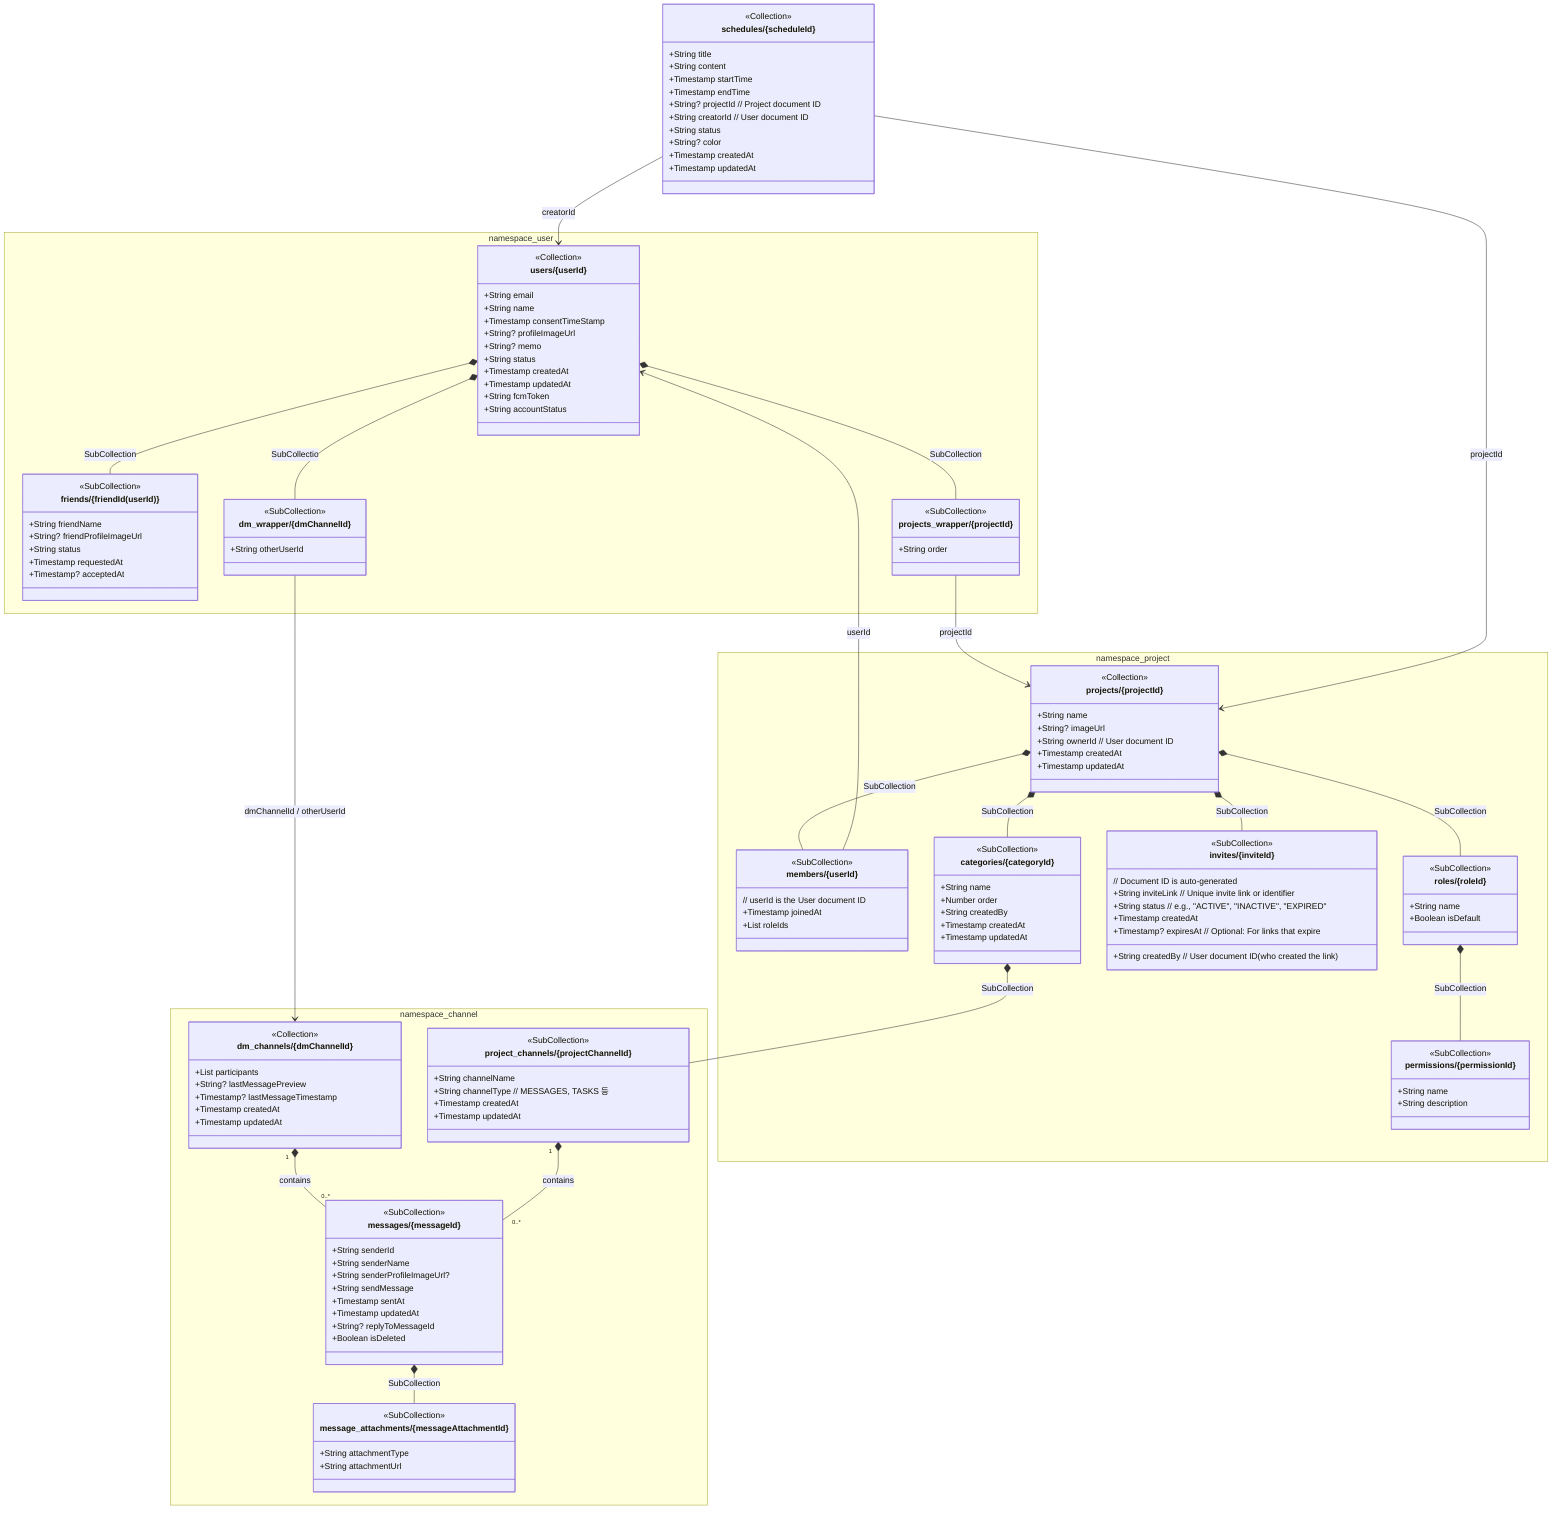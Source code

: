 classDiagram
    %% StructureItem Path: projects/{projectId}/structure_items/{structureItemId}
    %% StructureItem can also be nested: projects/{projectId}/structure_items/{parentId}/structure_items/{childId}

    namespace namespace_user {
        class User["users/{userId}"] {
            <<Collection>>
            +String email
            +String name
            +Timestamp consentTimeStamp
            +String? profileImageUrl
            +String? memo
            +String status
            +Timestamp createdAt
            +Timestamp updatedAt
            +String fcmToken
            +String accountStatus
        }

        class Friend["friends/{friendId(userId)}"] {
            <<SubCollection>>
            +String friendName
            +String? friendProfileImageUrl
            +String status
            +Timestamp requestedAt
            +Timestamp? acceptedAt
        }

        class DMWrapper["dm_wrapper/{dmChannelId}"] {
            <<SubCollection>>
            +String otherUserId
        }

        class ProjectsWrapper["projects_wrapper/{projectId}"] {
            <<SubCollection>>
            +String order
        }

    }

    namespace namespace_channel {
        class DMChannel["dm_channels/{dmChannelId}"] {
            <<Collection>>
            +List<String> participants
            +String? lastMessagePreview
            +Timestamp? lastMessageTimestamp
            +Timestamp createdAt
            +Timestamp updatedAt
        }

        class ProjectChannel["project_channels/{projectChannelId}"] {
            <<SubCollection>>
            +String channelName
            +String channelType // MESSAGES, TASKS 등
            +Timestamp createdAt
            +Timestamp updatedAt
        }

        class Message["messages/{messageId}"] {
            <<SubCollection>>
            +String senderId
            +String senderName
            +String senderProfileImageUrl?
            +String sendMessage
            +Timestamp sentAt
            +Timestamp updatedAt
            +String? replyToMessageId
            +Boolean isDeleted
        }

        class MessageAttachment["message_attachments/{messageAttachmentId}"] {
            <<SubCollection>>
            +String attachmentType
            +String attachmentUrl
        }
    }

    namespace namespace_project {
        class Project["projects/{projectId}"] {
            <<Collection>>
            +String name
            +String? imageUrl
            +String ownerId // User document ID
            +Timestamp createdAt
            +Timestamp updatedAt
        }


        class Members["members/{userId}"] {
            <<SubCollection>>
            // userId is the User document ID
            +Timestamp joinedAt
            +List<String> roleIds
        }

        class Role["roles/{roleId}"] {
            <<SubCollection>>
            +String name
            +Boolean isDefault
        }

        class Permission["permissions/{permissionId}"] {
            <<SubCollection>>
            +String name
            +String description
        }

        class Invite["invites/{inviteId}"] {
            <<SubCollection>>
            // Document ID is auto-generated
            +String inviteLink // Unique invite link or identifier
            +String status // e.g., "ACTIVE", "INACTIVE", "EXPIRED"
            +String createdBy // User document ID (who created the link)
            +Timestamp createdAt
            +Timestamp? expiresAt // Optional: For links that expire
        }

        class Category["categories/{categoryId}"] {
            <<SubCollection>>
            +String name
            +Number order
            +String createdBy
            +Timestamp createdAt
            +Timestamp updatedAt
        }

    }


    class Schedule["schedules/{scheduleId}"] {
        <<Collection>>
        +String title
        +String content
        +Timestamp startTime
        +Timestamp endTime
        +String? projectId // Project document ID
        +String creatorId // User document ID
        +String status
        +String? color
        +Timestamp createdAt
        +Timestamp updatedAt
    }

    User *-- Friend : SubCollection
    User *-- ProjectsWrapper : SubCollection
    User *-- DMWrapper : SubCollectio

    ProjectsWrapper --> Project : projectId
    DMWrapper --> DMChannel : dmChannelId / otherUserId

    Message *-- MessageAttachment : SubCollection
    DMChannel "1" *-- "0..*" Message : contains
    ProjectChannel "1" *-- "0..*" Message : contains

    Role *-- Permission : SubCollection


    Project *-- Members : SubCollection
    Project *-- Role : SubCollection
    Project *-- Invite : SubCollection
    Project *-- Category : SubCollection
    Category *-- ProjectChannel : SubCollection 


    Schedule --> User : creatorId
    Schedule --> Project : projectId


    Members --> User : userId